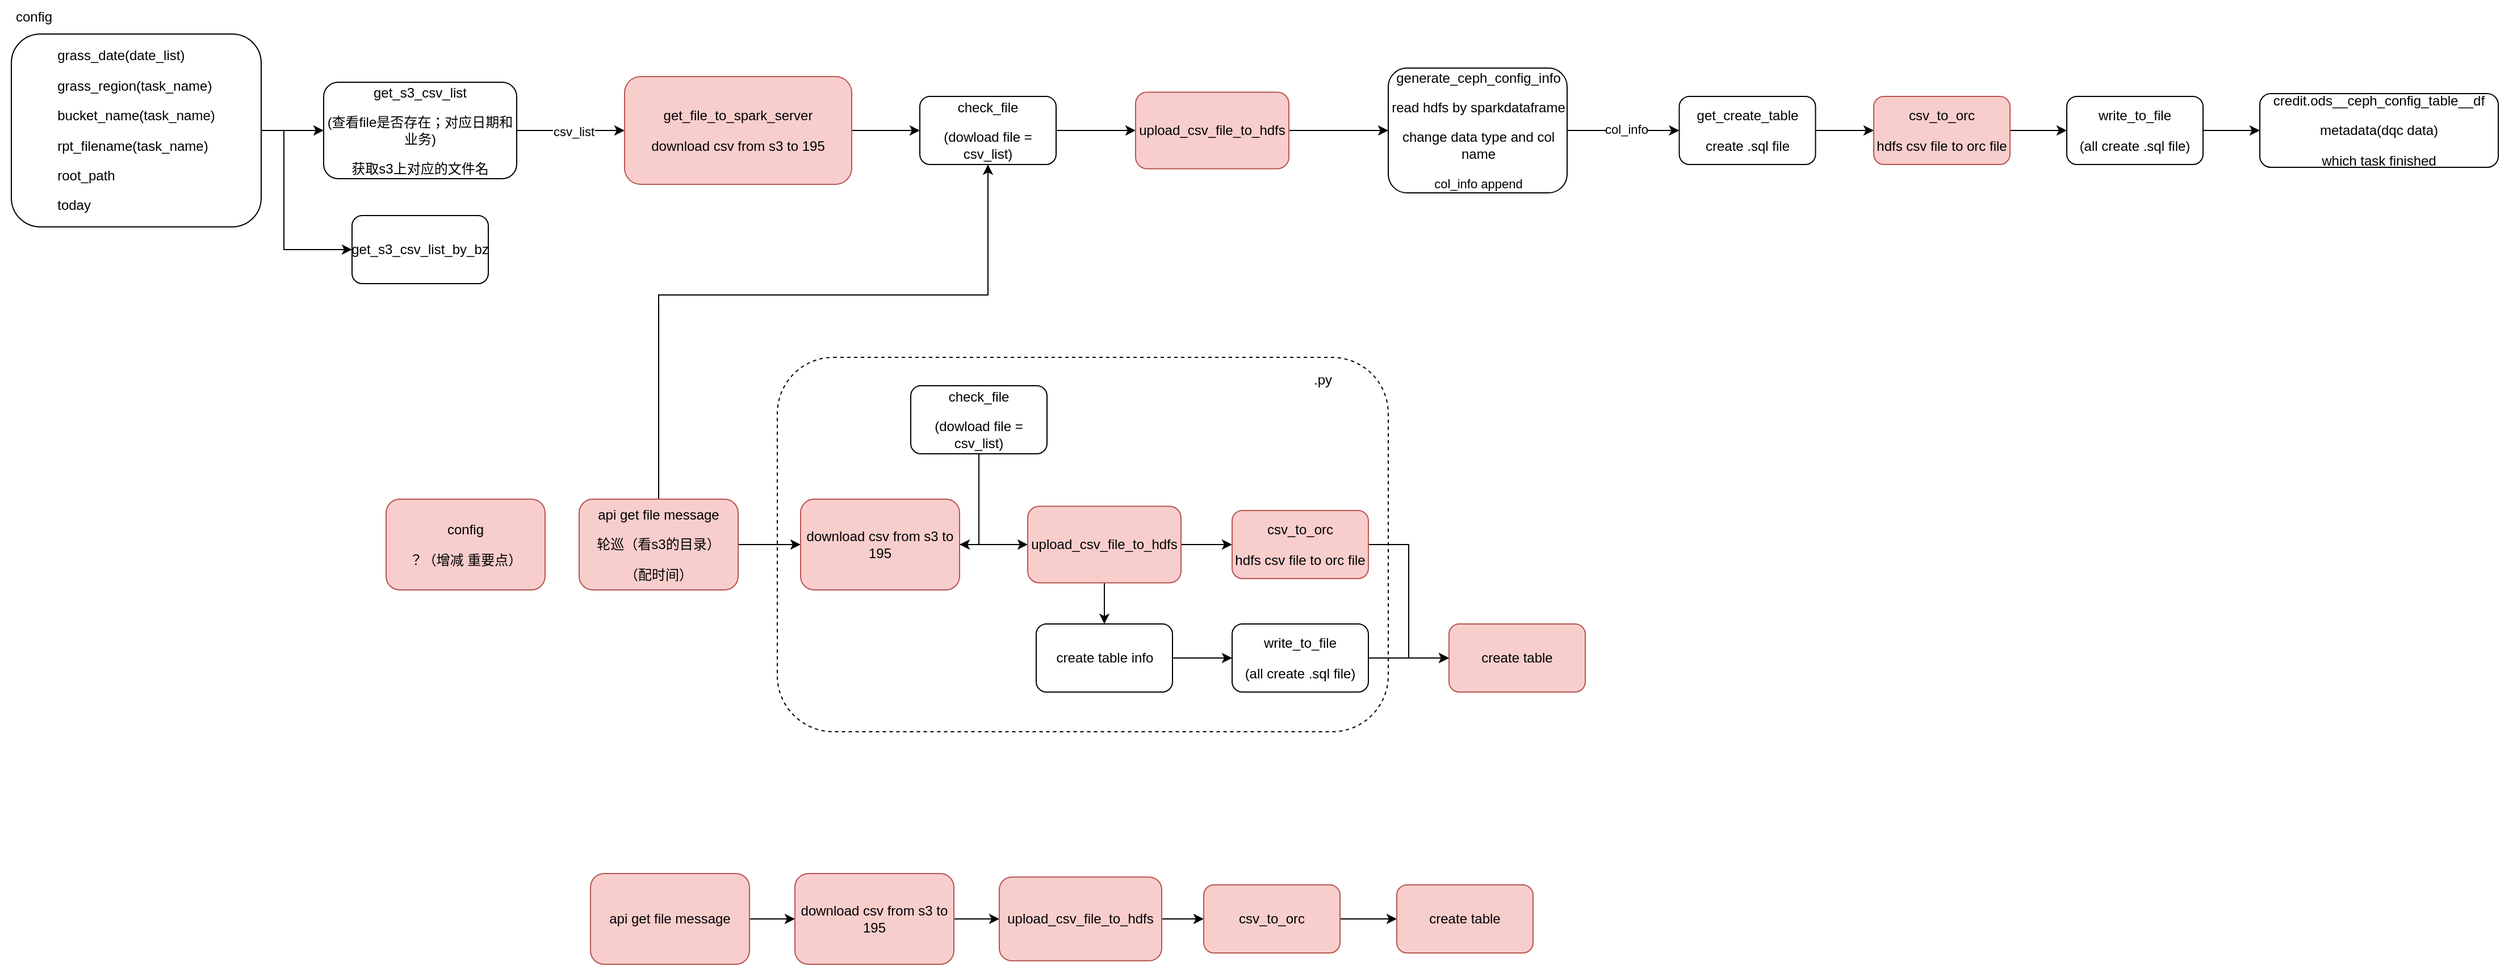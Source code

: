 <mxfile version="20.2.7" type="github">
  <diagram id="vODys8mkGl-nHk8L58n5" name="第 1 页">
    <mxGraphModel dx="1452" dy="828" grid="1" gridSize="10" guides="1" tooltips="1" connect="1" arrows="1" fold="1" page="1" pageScale="1" pageWidth="827" pageHeight="1169" math="0" shadow="0">
      <root>
        <mxCell id="0" />
        <mxCell id="1" parent="0" />
        <mxCell id="RVwE4k4dkOmhBYXqThEL-30" value="" style="rounded=1;whiteSpace=wrap;html=1;dashed=1;" vertex="1" parent="1">
          <mxGeometry x="744.5" y="515" width="538" height="330" as="geometry" />
        </mxCell>
        <mxCell id="Levo3wiTHjZYaRg41nDo-6" value="" style="edgeStyle=orthogonalEdgeStyle;rounded=0;orthogonalLoop=1;jettySize=auto;html=1;" parent="1" source="Levo3wiTHjZYaRg41nDo-2" target="Levo3wiTHjZYaRg41nDo-5" edge="1">
          <mxGeometry relative="1" as="geometry" />
        </mxCell>
        <mxCell id="Levo3wiTHjZYaRg41nDo-2" value="&lt;p style=&quot;text-align: left;&quot; data-pm-slice=&quot;1 1 []&quot;&gt;grass_date(date_list)&lt;/p&gt;&lt;p style=&quot;text-align: left;&quot;&gt;grass_region(task_name)&lt;/p&gt;&lt;p style=&quot;text-align: left;&quot;&gt;bucket_name(task_name)&lt;/p&gt;&lt;p style=&quot;text-align: left;&quot;&gt;rpt_filename(task_name)&lt;/p&gt;&lt;p style=&quot;text-align: left;&quot;&gt;root_path&lt;/p&gt;&lt;p style=&quot;text-align: left;&quot;&gt;today&lt;/p&gt;" style="rounded=1;whiteSpace=wrap;html=1;" parent="1" vertex="1">
          <mxGeometry x="70" y="230" width="220" height="170" as="geometry" />
        </mxCell>
        <mxCell id="Levo3wiTHjZYaRg41nDo-3" value="config" style="text;html=1;strokeColor=none;fillColor=none;align=center;verticalAlign=middle;whiteSpace=wrap;rounded=0;" parent="1" vertex="1">
          <mxGeometry x="60" y="200" width="60" height="30" as="geometry" />
        </mxCell>
        <mxCell id="Levo3wiTHjZYaRg41nDo-8" value="" style="edgeStyle=orthogonalEdgeStyle;rounded=0;orthogonalLoop=1;jettySize=auto;html=1;" parent="1" source="Levo3wiTHjZYaRg41nDo-5" target="Levo3wiTHjZYaRg41nDo-7" edge="1">
          <mxGeometry relative="1" as="geometry" />
        </mxCell>
        <mxCell id="Levo3wiTHjZYaRg41nDo-12" value="csv_list" style="edgeLabel;html=1;align=center;verticalAlign=middle;resizable=0;points=[];" parent="Levo3wiTHjZYaRg41nDo-8" vertex="1" connectable="0">
          <mxGeometry x="0.046" y="-1" relative="1" as="geometry">
            <mxPoint as="offset" />
          </mxGeometry>
        </mxCell>
        <mxCell id="Levo3wiTHjZYaRg41nDo-10" value="" style="edgeStyle=orthogonalEdgeStyle;rounded=0;orthogonalLoop=1;jettySize=auto;html=1;exitX=1;exitY=0.5;exitDx=0;exitDy=0;entryX=0;entryY=0.5;entryDx=0;entryDy=0;" parent="1" source="Levo3wiTHjZYaRg41nDo-2" target="Levo3wiTHjZYaRg41nDo-9" edge="1">
          <mxGeometry relative="1" as="geometry">
            <Array as="points">
              <mxPoint x="310" y="315" />
              <mxPoint x="310" y="420" />
            </Array>
          </mxGeometry>
        </mxCell>
        <mxCell id="Levo3wiTHjZYaRg41nDo-5" value="&lt;p data-pm-slice=&quot;1 1 []&quot;&gt;get_s3_csv_list&lt;/p&gt;&lt;p data-pm-slice=&quot;1 1 []&quot;&gt;(查看file是否存在；对应&lt;span style=&quot;background-color: initial;&quot;&gt;日期和业务&lt;/span&gt;&lt;span style=&quot;background-color: initial;&quot;&gt;)&lt;/span&gt;&lt;/p&gt;&lt;p data-pm-slice=&quot;1 1 []&quot;&gt;&lt;span style=&quot;background-color: initial;&quot;&gt;获取s3上对应的文件名&lt;/span&gt;&lt;/p&gt;" style="whiteSpace=wrap;html=1;rounded=1;" parent="1" vertex="1">
          <mxGeometry x="345" y="272.5" width="170" height="85" as="geometry" />
        </mxCell>
        <mxCell id="Levo3wiTHjZYaRg41nDo-14" value="" style="edgeStyle=orthogonalEdgeStyle;rounded=0;orthogonalLoop=1;jettySize=auto;html=1;" parent="1" source="Levo3wiTHjZYaRg41nDo-7" target="Levo3wiTHjZYaRg41nDo-13" edge="1">
          <mxGeometry relative="1" as="geometry" />
        </mxCell>
        <mxCell id="Levo3wiTHjZYaRg41nDo-7" value="&lt;p data-pm-slice=&quot;1 1 []&quot;&gt;get_file_to_spark_server&lt;/p&gt;&lt;p data-pm-slice=&quot;1 1 []&quot;&gt;download csv from s3 to 195&lt;/p&gt;" style="whiteSpace=wrap;html=1;rounded=1;fillColor=#f8cecc;strokeColor=#b85450;" parent="1" vertex="1">
          <mxGeometry x="610" y="267.5" width="200" height="95" as="geometry" />
        </mxCell>
        <mxCell id="Levo3wiTHjZYaRg41nDo-9" value="&lt;p data-pm-slice=&quot;1 1 []&quot;&gt;get_s3_csv_list_by_bz&lt;/p&gt;" style="whiteSpace=wrap;html=1;rounded=1;" parent="1" vertex="1">
          <mxGeometry x="370" y="390" width="120" height="60" as="geometry" />
        </mxCell>
        <mxCell id="Levo3wiTHjZYaRg41nDo-16" value="" style="edgeStyle=orthogonalEdgeStyle;rounded=0;orthogonalLoop=1;jettySize=auto;html=1;" parent="1" source="Levo3wiTHjZYaRg41nDo-13" target="Levo3wiTHjZYaRg41nDo-15" edge="1">
          <mxGeometry relative="1" as="geometry" />
        </mxCell>
        <mxCell id="Levo3wiTHjZYaRg41nDo-13" value="&lt;p data-pm-slice=&quot;1 1 []&quot;&gt;check_file&lt;/p&gt;&lt;p data-pm-slice=&quot;1 1 []&quot;&gt;(dowload file = csv_list)&lt;/p&gt;" style="whiteSpace=wrap;html=1;rounded=1;" parent="1" vertex="1">
          <mxGeometry x="870" y="285" width="120" height="60" as="geometry" />
        </mxCell>
        <mxCell id="Levo3wiTHjZYaRg41nDo-18" value="" style="edgeStyle=orthogonalEdgeStyle;rounded=0;orthogonalLoop=1;jettySize=auto;html=1;" parent="1" source="Levo3wiTHjZYaRg41nDo-15" target="Levo3wiTHjZYaRg41nDo-17" edge="1">
          <mxGeometry relative="1" as="geometry" />
        </mxCell>
        <mxCell id="Levo3wiTHjZYaRg41nDo-15" value="&lt;p data-pm-slice=&quot;1 1 []&quot;&gt;upload_csv_file_to_hdfs&lt;/p&gt;" style="whiteSpace=wrap;html=1;rounded=1;fillColor=#f8cecc;strokeColor=#b85450;" parent="1" vertex="1">
          <mxGeometry x="1060" y="281.25" width="135" height="67.5" as="geometry" />
        </mxCell>
        <mxCell id="Levo3wiTHjZYaRg41nDo-20" value="" style="edgeStyle=orthogonalEdgeStyle;rounded=0;orthogonalLoop=1;jettySize=auto;html=1;" parent="1" source="Levo3wiTHjZYaRg41nDo-17" target="Levo3wiTHjZYaRg41nDo-19" edge="1">
          <mxGeometry relative="1" as="geometry" />
        </mxCell>
        <mxCell id="Levo3wiTHjZYaRg41nDo-21" value="&lt;p data-pm-slice=&quot;1 1 []&quot;&gt;col_info&lt;/p&gt;" style="edgeLabel;html=1;align=center;verticalAlign=middle;resizable=0;points=[];" parent="Levo3wiTHjZYaRg41nDo-20" vertex="1" connectable="0">
          <mxGeometry x="0.053" y="1" relative="1" as="geometry">
            <mxPoint as="offset" />
          </mxGeometry>
        </mxCell>
        <mxCell id="Levo3wiTHjZYaRg41nDo-17" value="&lt;p data-pm-slice=&quot;1 1 []&quot;&gt;generate_ceph_config_info&lt;/p&gt;&lt;p data-pm-slice=&quot;1 1 []&quot;&gt;read hdfs by sparkdataframe&lt;/p&gt;&lt;p data-pm-slice=&quot;1 1 []&quot;&gt;change data type and col name&lt;/p&gt;&lt;p data-pm-slice=&quot;1 1 []&quot;&gt;&lt;span style=&quot;font-size: 11px; background-color: rgb(255, 255, 255);&quot;&gt;col_info append&lt;/span&gt;&lt;br&gt;&lt;/p&gt;" style="whiteSpace=wrap;html=1;rounded=1;" parent="1" vertex="1">
          <mxGeometry x="1282.5" y="260" width="157.5" height="110" as="geometry" />
        </mxCell>
        <mxCell id="Levo3wiTHjZYaRg41nDo-23" value="" style="edgeStyle=orthogonalEdgeStyle;rounded=0;orthogonalLoop=1;jettySize=auto;html=1;" parent="1" source="Levo3wiTHjZYaRg41nDo-19" target="Levo3wiTHjZYaRg41nDo-22" edge="1">
          <mxGeometry relative="1" as="geometry" />
        </mxCell>
        <mxCell id="Levo3wiTHjZYaRg41nDo-19" value="&lt;p data-pm-slice=&quot;1 1 []&quot;&gt;get_create_table&lt;/p&gt;&lt;p data-pm-slice=&quot;1 1 []&quot;&gt;create .sql file&lt;/p&gt;" style="whiteSpace=wrap;html=1;rounded=1;" parent="1" vertex="1">
          <mxGeometry x="1538.75" y="285" width="120" height="60" as="geometry" />
        </mxCell>
        <mxCell id="Levo3wiTHjZYaRg41nDo-25" value="" style="edgeStyle=orthogonalEdgeStyle;rounded=0;orthogonalLoop=1;jettySize=auto;html=1;" parent="1" source="Levo3wiTHjZYaRg41nDo-22" target="Levo3wiTHjZYaRg41nDo-24" edge="1">
          <mxGeometry relative="1" as="geometry" />
        </mxCell>
        <mxCell id="Levo3wiTHjZYaRg41nDo-22" value="&lt;p data-pm-slice=&quot;1 1 []&quot;&gt;csv_to_orc&lt;/p&gt;&lt;p data-pm-slice=&quot;1 1 []&quot;&gt;hdfs csv file to orc file&lt;/p&gt;" style="whiteSpace=wrap;html=1;rounded=1;fillColor=#f8cecc;strokeColor=#b85450;" parent="1" vertex="1">
          <mxGeometry x="1710" y="285" width="120" height="60" as="geometry" />
        </mxCell>
        <mxCell id="Levo3wiTHjZYaRg41nDo-27" value="" style="edgeStyle=orthogonalEdgeStyle;rounded=0;orthogonalLoop=1;jettySize=auto;html=1;" parent="1" source="Levo3wiTHjZYaRg41nDo-24" target="Levo3wiTHjZYaRg41nDo-26" edge="1">
          <mxGeometry relative="1" as="geometry" />
        </mxCell>
        <mxCell id="Levo3wiTHjZYaRg41nDo-24" value="&lt;p data-pm-slice=&quot;1 1 []&quot;&gt;write_to_file&lt;/p&gt;&lt;p data-pm-slice=&quot;1 1 []&quot;&gt;(all create .sql file)&lt;/p&gt;" style="whiteSpace=wrap;html=1;rounded=1;" parent="1" vertex="1">
          <mxGeometry x="1880" y="285" width="120" height="60" as="geometry" />
        </mxCell>
        <mxCell id="Levo3wiTHjZYaRg41nDo-26" value="&lt;p data-pm-slice=&quot;1 1 []&quot;&gt;credit.ods__ceph_config_table__df&lt;/p&gt;&lt;p data-pm-slice=&quot;1 1 []&quot;&gt;metadata(dqc data)&lt;/p&gt;&lt;p data-pm-slice=&quot;1 1 []&quot;&gt;which task finished&lt;/p&gt;" style="whiteSpace=wrap;html=1;rounded=1;" parent="1" vertex="1">
          <mxGeometry x="2050" y="282.5" width="210" height="65" as="geometry" />
        </mxCell>
        <mxCell id="Levo3wiTHjZYaRg41nDo-37" style="edgeStyle=orthogonalEdgeStyle;rounded=0;orthogonalLoop=1;jettySize=auto;html=1;entryX=0;entryY=0.5;entryDx=0;entryDy=0;" parent="1" source="Levo3wiTHjZYaRg41nDo-34" target="Levo3wiTHjZYaRg41nDo-35" edge="1">
          <mxGeometry relative="1" as="geometry" />
        </mxCell>
        <mxCell id="Levo3wiTHjZYaRg41nDo-34" value="&lt;p data-pm-slice=&quot;1 1 []&quot;&gt;&lt;span style=&quot;background-color: initial;&quot;&gt;download csv from s3 to 195&lt;/span&gt;&lt;br&gt;&lt;/p&gt;" style="whiteSpace=wrap;html=1;rounded=1;fillColor=#f8cecc;strokeColor=#b85450;" parent="1" vertex="1">
          <mxGeometry x="760" y="970" width="140" height="80" as="geometry" />
        </mxCell>
        <mxCell id="Levo3wiTHjZYaRg41nDo-38" style="edgeStyle=orthogonalEdgeStyle;rounded=0;orthogonalLoop=1;jettySize=auto;html=1;entryX=0;entryY=0.5;entryDx=0;entryDy=0;" parent="1" source="Levo3wiTHjZYaRg41nDo-35" target="Levo3wiTHjZYaRg41nDo-36" edge="1">
          <mxGeometry relative="1" as="geometry" />
        </mxCell>
        <mxCell id="Levo3wiTHjZYaRg41nDo-35" value="&lt;p data-pm-slice=&quot;1 1 []&quot;&gt;upload_csv_file_to_hdfs&lt;/p&gt;" style="whiteSpace=wrap;html=1;rounded=1;fillColor=#f8cecc;strokeColor=#b85450;" parent="1" vertex="1">
          <mxGeometry x="940" y="973.13" width="143" height="73.75" as="geometry" />
        </mxCell>
        <mxCell id="RVwE4k4dkOmhBYXqThEL-6" value="" style="edgeStyle=orthogonalEdgeStyle;rounded=0;orthogonalLoop=1;jettySize=auto;html=1;" edge="1" parent="1" source="Levo3wiTHjZYaRg41nDo-36" target="RVwE4k4dkOmhBYXqThEL-5">
          <mxGeometry relative="1" as="geometry" />
        </mxCell>
        <mxCell id="Levo3wiTHjZYaRg41nDo-36" value="&lt;p data-pm-slice=&quot;1 1 []&quot;&gt;csv_to_orc&lt;/p&gt;" style="whiteSpace=wrap;html=1;rounded=1;fillColor=#f8cecc;strokeColor=#b85450;" parent="1" vertex="1">
          <mxGeometry x="1120" y="980" width="120" height="60" as="geometry" />
        </mxCell>
        <mxCell id="RVwE4k4dkOmhBYXqThEL-4" style="edgeStyle=orthogonalEdgeStyle;rounded=0;orthogonalLoop=1;jettySize=auto;html=1;entryX=0;entryY=0.5;entryDx=0;entryDy=0;" edge="1" parent="1" source="RVwE4k4dkOmhBYXqThEL-1" target="Levo3wiTHjZYaRg41nDo-34">
          <mxGeometry relative="1" as="geometry" />
        </mxCell>
        <mxCell id="RVwE4k4dkOmhBYXqThEL-1" value="&lt;p data-pm-slice=&quot;1 1 []&quot;&gt;&lt;span style=&quot;background-color: initial;&quot;&gt;api get file message&lt;/span&gt;&lt;br&gt;&lt;/p&gt;" style="whiteSpace=wrap;html=1;rounded=1;fillColor=#f8cecc;strokeColor=#b85450;" vertex="1" parent="1">
          <mxGeometry x="580" y="970" width="140" height="80" as="geometry" />
        </mxCell>
        <mxCell id="RVwE4k4dkOmhBYXqThEL-5" value="&lt;p data-pm-slice=&quot;1 1 []&quot;&gt;create table&lt;/p&gt;" style="whiteSpace=wrap;html=1;rounded=1;fillColor=#f8cecc;strokeColor=#b85450;" vertex="1" parent="1">
          <mxGeometry x="1290" y="980" width="120" height="60" as="geometry" />
        </mxCell>
        <mxCell id="RVwE4k4dkOmhBYXqThEL-20" value="" style="edgeStyle=orthogonalEdgeStyle;rounded=0;orthogonalLoop=1;jettySize=auto;html=1;" edge="1" parent="1" source="RVwE4k4dkOmhBYXqThEL-7" target="RVwE4k4dkOmhBYXqThEL-19">
          <mxGeometry relative="1" as="geometry" />
        </mxCell>
        <mxCell id="RVwE4k4dkOmhBYXqThEL-7" value="create table info" style="whiteSpace=wrap;html=1;rounded=1;" vertex="1" parent="1">
          <mxGeometry x="972.5" y="750" width="120" height="60" as="geometry" />
        </mxCell>
        <mxCell id="RVwE4k4dkOmhBYXqThEL-15" value="" style="edgeStyle=orthogonalEdgeStyle;rounded=0;orthogonalLoop=1;jettySize=auto;html=1;" edge="1" parent="1" source="RVwE4k4dkOmhBYXqThEL-11" target="RVwE4k4dkOmhBYXqThEL-14">
          <mxGeometry relative="1" as="geometry" />
        </mxCell>
        <mxCell id="RVwE4k4dkOmhBYXqThEL-11" value="&lt;p data-pm-slice=&quot;1 1 []&quot;&gt;&lt;span style=&quot;background-color: initial;&quot;&gt;download csv from s3 to 195&lt;/span&gt;&lt;br&gt;&lt;/p&gt;" style="whiteSpace=wrap;html=1;rounded=1;fillColor=#f8cecc;strokeColor=#b85450;" vertex="1" parent="1">
          <mxGeometry x="765" y="640" width="140" height="80" as="geometry" />
        </mxCell>
        <mxCell id="RVwE4k4dkOmhBYXqThEL-12" value="&lt;p data-pm-slice=&quot;1 1 []&quot;&gt;config&lt;br&gt;&lt;/p&gt;&lt;p data-pm-slice=&quot;1 1 []&quot;&gt;？（增减 重要点）&lt;/p&gt;" style="whiteSpace=wrap;html=1;rounded=1;fillColor=#f8cecc;strokeColor=#b85450;" vertex="1" parent="1">
          <mxGeometry x="400" y="640" width="140" height="80" as="geometry" />
        </mxCell>
        <mxCell id="RVwE4k4dkOmhBYXqThEL-16" value="" style="edgeStyle=orthogonalEdgeStyle;rounded=0;orthogonalLoop=1;jettySize=auto;html=1;" edge="1" parent="1" source="RVwE4k4dkOmhBYXqThEL-14" target="RVwE4k4dkOmhBYXqThEL-7">
          <mxGeometry relative="1" as="geometry" />
        </mxCell>
        <mxCell id="RVwE4k4dkOmhBYXqThEL-18" value="" style="edgeStyle=orthogonalEdgeStyle;rounded=0;orthogonalLoop=1;jettySize=auto;html=1;" edge="1" parent="1" source="RVwE4k4dkOmhBYXqThEL-14" target="RVwE4k4dkOmhBYXqThEL-17">
          <mxGeometry relative="1" as="geometry" />
        </mxCell>
        <mxCell id="RVwE4k4dkOmhBYXqThEL-14" value="&lt;p data-pm-slice=&quot;1 1 []&quot;&gt;upload_csv_file_to_hdfs&lt;/p&gt;" style="whiteSpace=wrap;html=1;rounded=1;fillColor=#f8cecc;strokeColor=#b85450;" vertex="1" parent="1">
          <mxGeometry x="965" y="646.25" width="135" height="67.5" as="geometry" />
        </mxCell>
        <mxCell id="RVwE4k4dkOmhBYXqThEL-23" style="edgeStyle=orthogonalEdgeStyle;rounded=0;orthogonalLoop=1;jettySize=auto;html=1;entryX=0;entryY=0.5;entryDx=0;entryDy=0;" edge="1" parent="1" source="RVwE4k4dkOmhBYXqThEL-17" target="RVwE4k4dkOmhBYXqThEL-21">
          <mxGeometry relative="1" as="geometry" />
        </mxCell>
        <mxCell id="RVwE4k4dkOmhBYXqThEL-17" value="&lt;p data-pm-slice=&quot;1 1 []&quot;&gt;csv_to_orc&lt;/p&gt;&lt;p data-pm-slice=&quot;1 1 []&quot;&gt;hdfs csv file to orc file&lt;/p&gt;" style="whiteSpace=wrap;html=1;rounded=1;fillColor=#f8cecc;strokeColor=#b85450;" vertex="1" parent="1">
          <mxGeometry x="1145" y="650" width="120" height="60" as="geometry" />
        </mxCell>
        <mxCell id="RVwE4k4dkOmhBYXqThEL-22" value="" style="edgeStyle=orthogonalEdgeStyle;rounded=0;orthogonalLoop=1;jettySize=auto;html=1;" edge="1" parent="1" source="RVwE4k4dkOmhBYXqThEL-19" target="RVwE4k4dkOmhBYXqThEL-21">
          <mxGeometry relative="1" as="geometry" />
        </mxCell>
        <mxCell id="RVwE4k4dkOmhBYXqThEL-19" value="&lt;p data-pm-slice=&quot;1 1 []&quot;&gt;write_to_file&lt;/p&gt;&lt;p data-pm-slice=&quot;1 1 []&quot;&gt;(all create .sql file)&lt;/p&gt;" style="whiteSpace=wrap;html=1;rounded=1;" vertex="1" parent="1">
          <mxGeometry x="1145" y="750" width="120" height="60" as="geometry" />
        </mxCell>
        <mxCell id="RVwE4k4dkOmhBYXqThEL-21" value="&lt;p data-pm-slice=&quot;1 1 []&quot;&gt;create table&lt;/p&gt;" style="whiteSpace=wrap;html=1;rounded=1;fillColor=#f8cecc;strokeColor=#b85450;" vertex="1" parent="1">
          <mxGeometry x="1336" y="750" width="120" height="60" as="geometry" />
        </mxCell>
        <mxCell id="RVwE4k4dkOmhBYXqThEL-25" style="edgeStyle=orthogonalEdgeStyle;rounded=0;orthogonalLoop=1;jettySize=auto;html=1;entryX=0;entryY=0.5;entryDx=0;entryDy=0;" edge="1" parent="1" source="RVwE4k4dkOmhBYXqThEL-24" target="RVwE4k4dkOmhBYXqThEL-11">
          <mxGeometry relative="1" as="geometry" />
        </mxCell>
        <mxCell id="RVwE4k4dkOmhBYXqThEL-29" style="edgeStyle=orthogonalEdgeStyle;rounded=0;orthogonalLoop=1;jettySize=auto;html=1;entryX=0.5;entryY=1;entryDx=0;entryDy=0;" edge="1" parent="1" source="RVwE4k4dkOmhBYXqThEL-24" target="Levo3wiTHjZYaRg41nDo-13">
          <mxGeometry relative="1" as="geometry">
            <mxPoint x="710" y="440" as="targetPoint" />
            <Array as="points">
              <mxPoint x="640" y="460" />
              <mxPoint x="930" y="460" />
            </Array>
          </mxGeometry>
        </mxCell>
        <mxCell id="RVwE4k4dkOmhBYXqThEL-24" value="&lt;p data-pm-slice=&quot;1 1 []&quot;&gt;&lt;span style=&quot;background-color: initial;&quot;&gt;api get file message&lt;/span&gt;&lt;/p&gt;&lt;p data-pm-slice=&quot;1 1 []&quot;&gt;&lt;span style=&quot;background-color: initial;&quot;&gt;轮巡（看s3的目录）&lt;/span&gt;&lt;/p&gt;&lt;p data-pm-slice=&quot;1 1 []&quot;&gt;&lt;span style=&quot;background-color: initial;&quot;&gt;（配时间）&lt;/span&gt;&lt;/p&gt;" style="whiteSpace=wrap;html=1;rounded=1;fillColor=#f8cecc;strokeColor=#b85450;" vertex="1" parent="1">
          <mxGeometry x="570" y="640" width="140" height="80" as="geometry" />
        </mxCell>
        <mxCell id="RVwE4k4dkOmhBYXqThEL-27" style="edgeStyle=orthogonalEdgeStyle;rounded=0;orthogonalLoop=1;jettySize=auto;html=1;entryX=1;entryY=0.5;entryDx=0;entryDy=0;" edge="1" parent="1" source="RVwE4k4dkOmhBYXqThEL-26" target="RVwE4k4dkOmhBYXqThEL-11">
          <mxGeometry relative="1" as="geometry">
            <Array as="points">
              <mxPoint x="922" y="680" />
            </Array>
          </mxGeometry>
        </mxCell>
        <mxCell id="RVwE4k4dkOmhBYXqThEL-26" value="&lt;p data-pm-slice=&quot;1 1 []&quot;&gt;check_file&lt;/p&gt;&lt;p data-pm-slice=&quot;1 1 []&quot;&gt;(dowload file = csv_list)&lt;/p&gt;" style="whiteSpace=wrap;html=1;rounded=1;" vertex="1" parent="1">
          <mxGeometry x="862" y="540" width="120" height="60" as="geometry" />
        </mxCell>
        <mxCell id="RVwE4k4dkOmhBYXqThEL-31" value=".py" style="text;html=1;strokeColor=none;fillColor=none;align=center;verticalAlign=middle;whiteSpace=wrap;rounded=0;" vertex="1" parent="1">
          <mxGeometry x="1195" y="520" width="60" height="30" as="geometry" />
        </mxCell>
      </root>
    </mxGraphModel>
  </diagram>
</mxfile>
